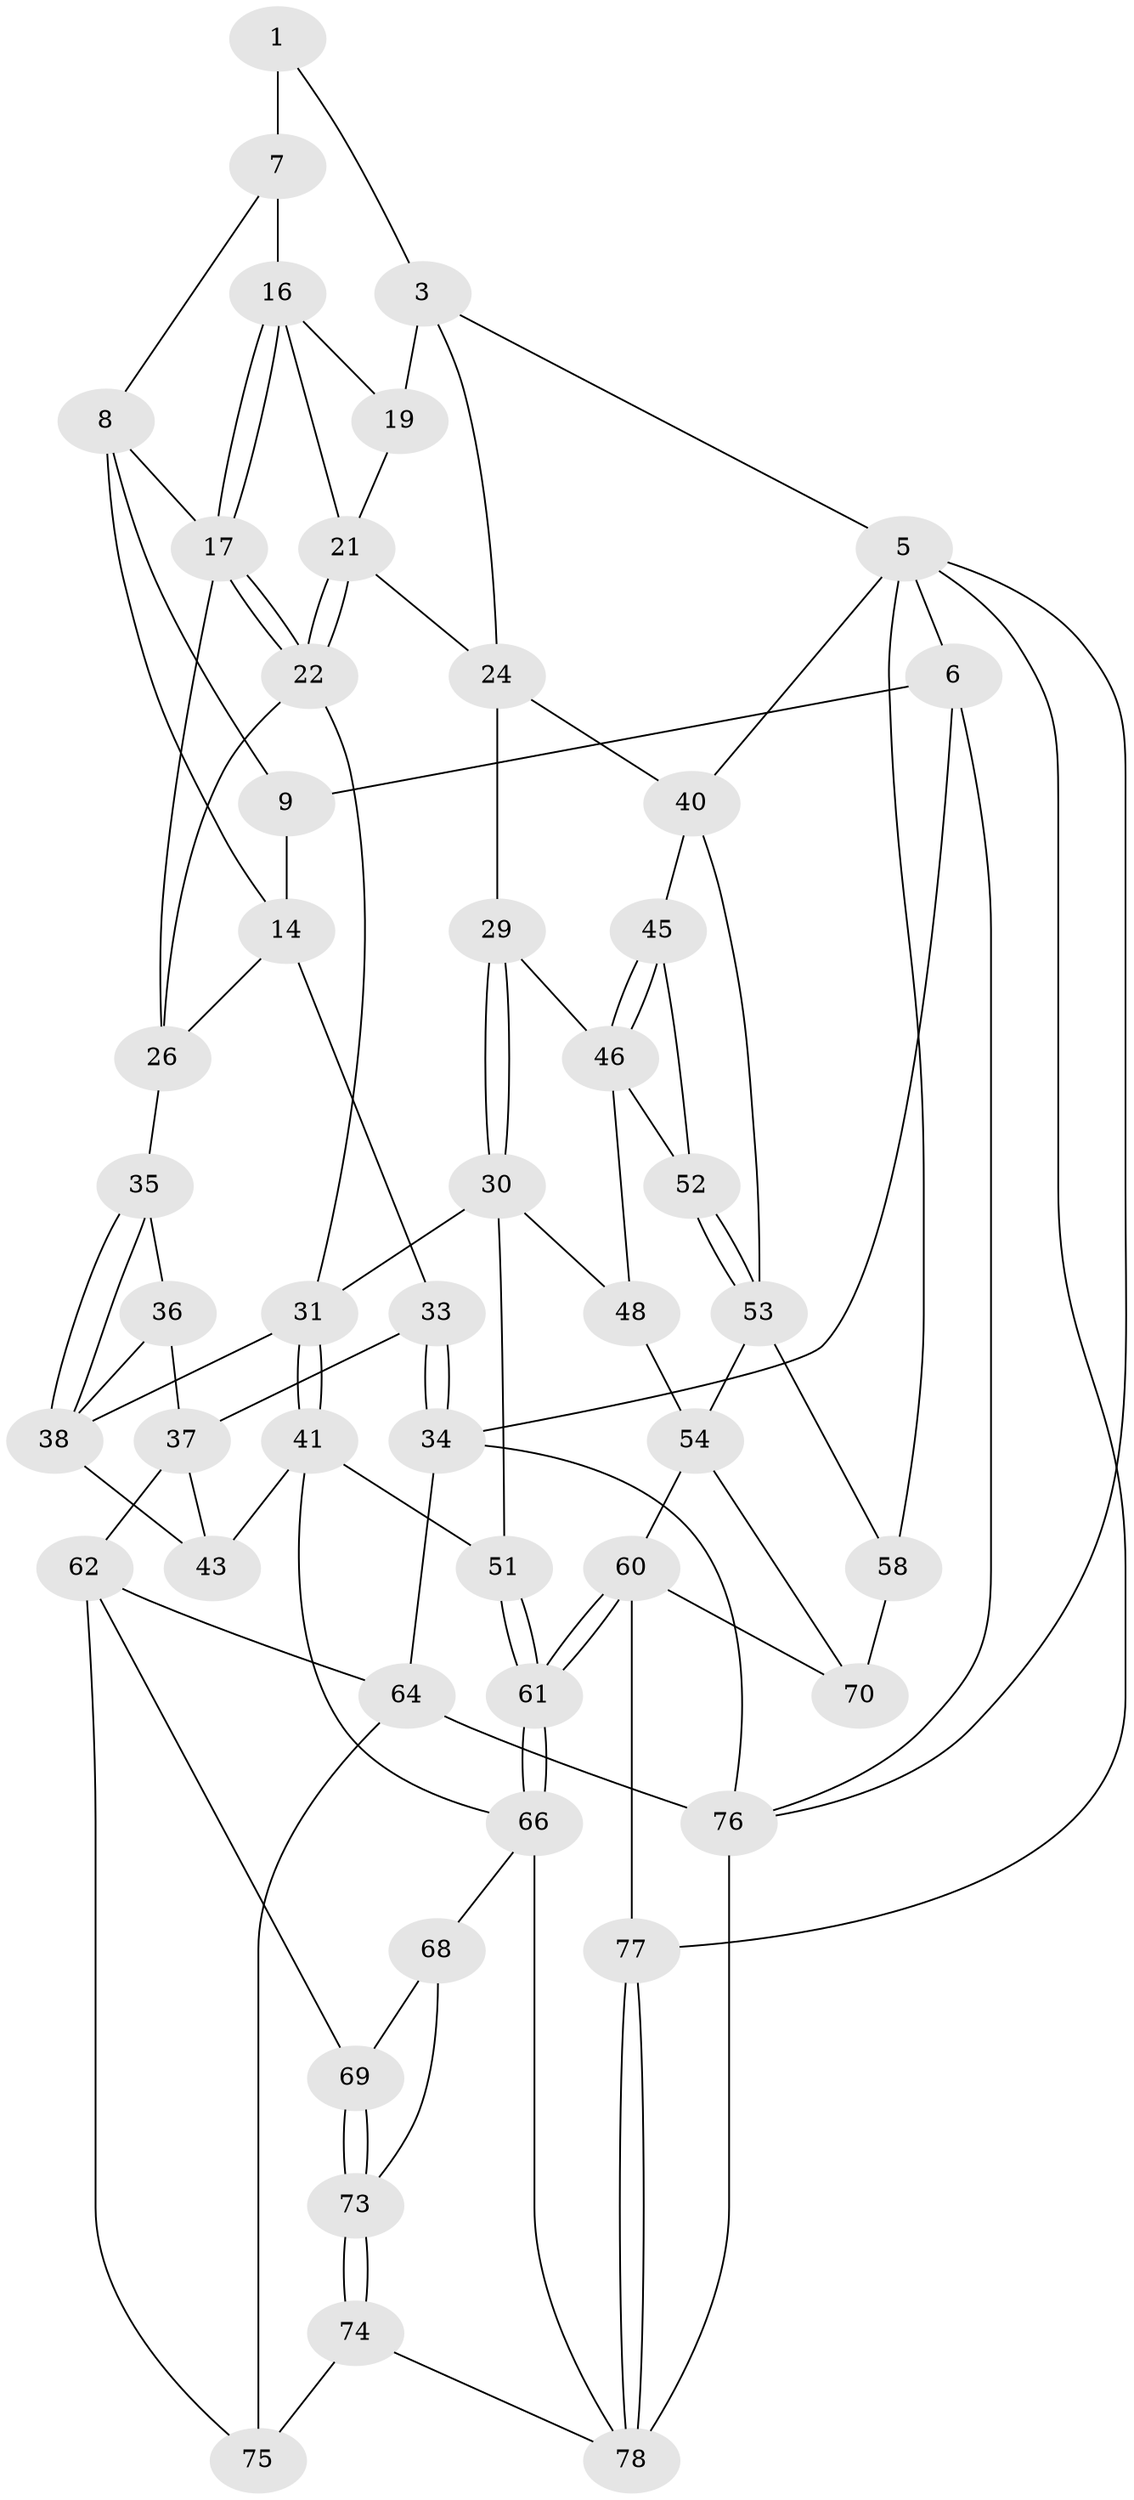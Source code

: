 // original degree distribution, {3: 0.024096385542168676, 5: 0.5060240963855421, 4: 0.25301204819277107, 6: 0.21686746987951808}
// Generated by graph-tools (version 1.1) at 2025/11/02/27/25 16:11:57]
// undirected, 49 vertices, 103 edges
graph export_dot {
graph [start="1"]
  node [color=gray90,style=filled];
  1 [pos="+0.360430226262084+0",super="+2"];
  3 [pos="+0.725390822531944+0",super="+4"];
  5 [pos="+1+0",super="+57"];
  6 [pos="+0.11250196127605741+0",super="+12"];
  7 [pos="+0.32464968265477784+0.04234851336214485",super="+10"];
  8 [pos="+0.18488564945115699+0.05049685504148355",super="+13"];
  9 [pos="+0.14140279810762926+0.01147208993694267",super="+11"];
  14 [pos="+0.21406700901304843+0.2479834861319771",super="+15"];
  16 [pos="+0.3767350811146994+0.12114317213566816",super="+20"];
  17 [pos="+0.3726839611985475+0.12682673952574405",super="+18"];
  19 [pos="+0.6571932652650002+0.008693204163140244"];
  21 [pos="+0.558057071020789+0.22735945213153935",super="+23"];
  22 [pos="+0.5034352294841187+0.29270096720843936",super="+25"];
  24 [pos="+0.7699306504898898+0.37313775598837373",super="+28"];
  26 [pos="+0.41137178673825797+0.2999990378818147",super="+27"];
  29 [pos="+0.7658521268754466+0.40694584354424945"];
  30 [pos="+0.6540112359602277+0.4928536088439774",super="+49"];
  31 [pos="+0.6261486517764745+0.4851787685064631",super="+32"];
  33 [pos="+0.016893967841803758+0.5075690188959475"];
  34 [pos="+0+0.5537425921658528",super="+65"];
  35 [pos="+0.27696548049434383+0.3818339343398568"];
  36 [pos="+0.2578873734880167+0.41133045665698154"];
  37 [pos="+0.1284026253592551+0.4996524298242107",super="+50"];
  38 [pos="+0.45699184858538094+0.47321516858813895",super="+39"];
  40 [pos="+1+0.4076539635418638",super="+44"];
  41 [pos="+0.42854458008465246+0.6684657843364478",super="+42"];
  43 [pos="+0.37128097564887236+0.6550271257008371"];
  45 [pos="+0.8733247526745502+0.6152083927819182"];
  46 [pos="+0.8155584345468492+0.5352017727425485",super="+47"];
  48 [pos="+0.7238690602527713+0.6298820268975601"];
  51 [pos="+0.5780162191644361+0.6548366263039241"];
  52 [pos="+0.8546277760028262+0.6288988790814001"];
  53 [pos="+0.84408388878427+0.702229685484598",super="+56"];
  54 [pos="+0.831055800247156+0.740808392925014",super="+55"];
  58 [pos="+1+1",super="+59"];
  60 [pos="+0.6983653044569281+0.818878680874507",super="+72"];
  61 [pos="+0.6505726701263174+0.8042964826108278"];
  62 [pos="+0.32495116345554975+0.6764612718201788",super="+63"];
  64 [pos="+0+0.7362367248458619",super="+82"];
  66 [pos="+0.5041459041986872+0.8166195582538827",super="+67"];
  68 [pos="+0.42215304921349944+0.8684621600303518"];
  69 [pos="+0.3728051258413676+0.8291118397031857"];
  70 [pos="+0.9138954992115138+0.7647498448017344",super="+71"];
  73 [pos="+0.2632709848324177+0.8704958455955536",super="+79"];
  74 [pos="+0.24762056440598923+0.8686682553991757",super="+81"];
  75 [pos="+0.24293410898664594+0.8663515259669499"];
  76 [pos="+0+1",super="+83"];
  77 [pos="+0.5497249726989379+1"];
  78 [pos="+0.5380826948524523+1",super="+80"];
  1 -- 7 [weight=2];
  1 -- 3;
  3 -- 19;
  3 -- 24;
  3 -- 5;
  5 -- 6;
  5 -- 40;
  5 -- 58;
  5 -- 77;
  5 -- 76;
  6 -- 9 [weight=2];
  6 -- 34;
  6 -- 76;
  7 -- 8;
  7 -- 16;
  8 -- 9;
  8 -- 14;
  8 -- 17;
  9 -- 14;
  14 -- 26;
  14 -- 33;
  16 -- 17;
  16 -- 17;
  16 -- 19;
  16 -- 21;
  17 -- 22;
  17 -- 22;
  17 -- 26;
  19 -- 21;
  21 -- 22;
  21 -- 22;
  21 -- 24;
  22 -- 26;
  22 -- 31;
  24 -- 40;
  24 -- 29;
  26 -- 35;
  29 -- 30;
  29 -- 30;
  29 -- 46;
  30 -- 31;
  30 -- 48;
  30 -- 51;
  31 -- 41;
  31 -- 41;
  31 -- 38;
  33 -- 34;
  33 -- 34;
  33 -- 37;
  34 -- 64;
  34 -- 76;
  35 -- 36;
  35 -- 38;
  35 -- 38;
  36 -- 37;
  36 -- 38;
  37 -- 43;
  37 -- 62;
  38 -- 43;
  40 -- 45;
  40 -- 53;
  41 -- 51;
  41 -- 66;
  41 -- 43;
  45 -- 46;
  45 -- 46;
  45 -- 52;
  46 -- 48;
  46 -- 52;
  48 -- 54;
  51 -- 61;
  51 -- 61;
  52 -- 53;
  52 -- 53;
  53 -- 54;
  53 -- 58;
  54 -- 70;
  54 -- 60;
  58 -- 70 [weight=2];
  60 -- 61;
  60 -- 61;
  60 -- 77;
  60 -- 70;
  61 -- 66;
  61 -- 66;
  62 -- 69;
  62 -- 64;
  62 -- 75;
  64 -- 75;
  64 -- 76;
  66 -- 68;
  66 -- 78;
  68 -- 69;
  68 -- 73;
  69 -- 73;
  69 -- 73;
  73 -- 74 [weight=2];
  73 -- 74;
  74 -- 75;
  74 -- 78;
  76 -- 78;
  77 -- 78;
  77 -- 78;
}
